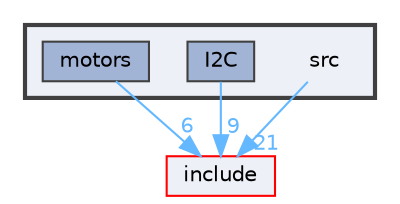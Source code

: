 digraph "src"
{
 // LATEX_PDF_SIZE
  bgcolor="transparent";
  edge [fontname=Helvetica,fontsize=10,labelfontname=Helvetica,labelfontsize=10];
  node [fontname=Helvetica,fontsize=10,shape=box,height=0.2,width=0.4];
  compound=true
  subgraph clusterdir_68267d1309a1af8e8297ef4c3efbcdba {
    graph [ bgcolor="#edf0f7", pencolor="grey25", label="", fontname=Helvetica,fontsize=10 style="filled,bold", URL="dir_68267d1309a1af8e8297ef4c3efbcdba.html",tooltip=""]
    dir_68267d1309a1af8e8297ef4c3efbcdba [shape=plaintext, label="src"];
  dir_d8928822208a7629a6134bf283e3eebe [label="I2C", fillcolor="#a2b4d6", color="grey25", style="filled", URL="dir_d8928822208a7629a6134bf283e3eebe.html",tooltip=""];
  dir_6adb56cee76d6d026f8f38e703b50393 [label="motors", fillcolor="#a2b4d6", color="grey25", style="filled", URL="dir_6adb56cee76d6d026f8f38e703b50393.html",tooltip=""];
  }
  dir_d44c64559bbebec7f509842c48db8b23 [label="include", fillcolor="#edf0f7", color="red", style="filled", URL="dir_d44c64559bbebec7f509842c48db8b23.html",tooltip=""];
  dir_68267d1309a1af8e8297ef4c3efbcdba->dir_d44c64559bbebec7f509842c48db8b23 [headlabel="21", labeldistance=1.5 headhref="dir_000028_000021.html" href="dir_000028_000021.html" color="steelblue1" fontcolor="steelblue1"];
  dir_d8928822208a7629a6134bf283e3eebe->dir_d44c64559bbebec7f509842c48db8b23 [headlabel="9", labeldistance=1.5 headhref="dir_000020_000021.html" href="dir_000020_000021.html" color="steelblue1" fontcolor="steelblue1"];
  dir_6adb56cee76d6d026f8f38e703b50393->dir_d44c64559bbebec7f509842c48db8b23 [headlabel="6", labeldistance=1.5 headhref="dir_000027_000021.html" href="dir_000027_000021.html" color="steelblue1" fontcolor="steelblue1"];
}

